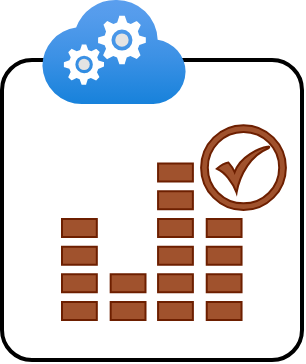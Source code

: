 <mxfile version="14.4.5" type="github"><diagram id="xuYz15TEGx8QCA9YzJ0Q" name="Page-1"><mxGraphModel dx="1038" dy="575" grid="1" gridSize="10" guides="1" tooltips="1" connect="1" arrows="1" fold="1" page="1" pageScale="1" pageWidth="850" pageHeight="1100" math="0" shadow="0"><root><mxCell id="0"/><mxCell id="1" parent="0"/><mxCell id="wU0fDPuK5FBfuHXm1-iG-5" value="" style="group" vertex="1" connectable="0" parent="1"><mxGeometry x="330" y="180" width="150" height="180" as="geometry"/></mxCell><mxCell id="wU0fDPuK5FBfuHXm1-iG-2" value="" style="rounded=1;arcSize=10;dashed=0;fillColor=none;gradientColor=none;strokeWidth=2;" vertex="1" parent="wU0fDPuK5FBfuHXm1-iG-5"><mxGeometry y="30" width="150" height="150" as="geometry"/></mxCell><mxCell id="wU0fDPuK5FBfuHXm1-iG-1" value="" style="pointerEvents=1;shadow=0;dashed=0;html=1;strokeColor=#6D1F00;fillColor=#a0522d;aspect=fixed;labelPosition=center;verticalLabelPosition=bottom;verticalAlign=top;align=center;outlineConnect=0;shape=mxgraph.vvd.vnf_m;fontColor=#ffffff;" vertex="1" parent="wU0fDPuK5FBfuHXm1-iG-5"><mxGeometry x="30" y="62.6" width="111.95" height="97.4" as="geometry"/></mxCell><mxCell id="wU0fDPuK5FBfuHXm1-iG-4" value="" style="aspect=fixed;html=1;points=[];align=center;image;fontSize=12;image=img/lib/azure2/compute/Cloud_Services_Classic.svg;" vertex="1" parent="wU0fDPuK5FBfuHXm1-iG-5"><mxGeometry x="20" width="72" height="52" as="geometry"/></mxCell></root></mxGraphModel></diagram></mxfile>